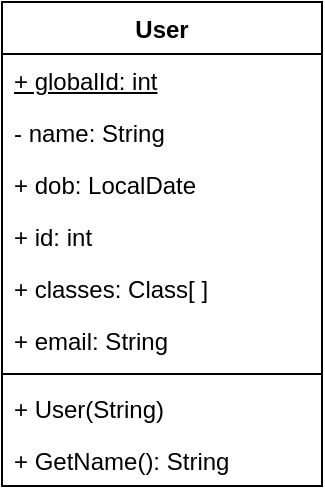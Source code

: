 <mxfile version="24.2.1" type="github">
  <diagram id="C5RBs43oDa-KdzZeNtuy" name="Page-1">
    <mxGraphModel dx="494" dy="387" grid="1" gridSize="10" guides="1" tooltips="1" connect="1" arrows="1" fold="1" page="1" pageScale="1" pageWidth="827" pageHeight="1169" math="0" shadow="0">
      <root>
        <mxCell id="WIyWlLk6GJQsqaUBKTNV-0" />
        <mxCell id="WIyWlLk6GJQsqaUBKTNV-1" parent="WIyWlLk6GJQsqaUBKTNV-0" />
        <mxCell id="ER-YPd-QkP5ZRpdC3O6b-8" value="User" style="swimlane;fontStyle=1;align=center;verticalAlign=top;childLayout=stackLayout;horizontal=1;startSize=26;horizontalStack=0;resizeParent=1;resizeParentMax=0;resizeLast=0;collapsible=1;marginBottom=0;whiteSpace=wrap;html=1;" vertex="1" parent="WIyWlLk6GJQsqaUBKTNV-1">
          <mxGeometry x="210" y="60" width="160" height="242" as="geometry" />
        </mxCell>
        <mxCell id="ER-YPd-QkP5ZRpdC3O6b-9" value="&lt;u&gt;+ globalId: int&lt;/u&gt;" style="text;strokeColor=none;fillColor=none;align=left;verticalAlign=top;spacingLeft=4;spacingRight=4;overflow=hidden;rotatable=0;points=[[0,0.5],[1,0.5]];portConstraint=eastwest;whiteSpace=wrap;html=1;" vertex="1" parent="ER-YPd-QkP5ZRpdC3O6b-8">
          <mxGeometry y="26" width="160" height="26" as="geometry" />
        </mxCell>
        <mxCell id="ER-YPd-QkP5ZRpdC3O6b-12" value="- name: String" style="text;strokeColor=none;fillColor=none;align=left;verticalAlign=top;spacingLeft=4;spacingRight=4;overflow=hidden;rotatable=0;points=[[0,0.5],[1,0.5]];portConstraint=eastwest;whiteSpace=wrap;html=1;" vertex="1" parent="ER-YPd-QkP5ZRpdC3O6b-8">
          <mxGeometry y="52" width="160" height="26" as="geometry" />
        </mxCell>
        <mxCell id="ER-YPd-QkP5ZRpdC3O6b-13" value="+ dob: LocalDate&lt;div&gt;&lt;br&gt;&lt;/div&gt;" style="text;strokeColor=none;fillColor=none;align=left;verticalAlign=top;spacingLeft=4;spacingRight=4;overflow=hidden;rotatable=0;points=[[0,0.5],[1,0.5]];portConstraint=eastwest;whiteSpace=wrap;html=1;" vertex="1" parent="ER-YPd-QkP5ZRpdC3O6b-8">
          <mxGeometry y="78" width="160" height="26" as="geometry" />
        </mxCell>
        <mxCell id="ER-YPd-QkP5ZRpdC3O6b-14" value="+ id: int&lt;div&gt;&lt;br&gt;&lt;/div&gt;" style="text;strokeColor=none;fillColor=none;align=left;verticalAlign=top;spacingLeft=4;spacingRight=4;overflow=hidden;rotatable=0;points=[[0,0.5],[1,0.5]];portConstraint=eastwest;whiteSpace=wrap;html=1;" vertex="1" parent="ER-YPd-QkP5ZRpdC3O6b-8">
          <mxGeometry y="104" width="160" height="26" as="geometry" />
        </mxCell>
        <mxCell id="ER-YPd-QkP5ZRpdC3O6b-15" value="+ classes: Class[ ]&lt;div&gt;&lt;br&gt;&lt;/div&gt;" style="text;strokeColor=none;fillColor=none;align=left;verticalAlign=top;spacingLeft=4;spacingRight=4;overflow=hidden;rotatable=0;points=[[0,0.5],[1,0.5]];portConstraint=eastwest;whiteSpace=wrap;html=1;" vertex="1" parent="ER-YPd-QkP5ZRpdC3O6b-8">
          <mxGeometry y="130" width="160" height="26" as="geometry" />
        </mxCell>
        <mxCell id="ER-YPd-QkP5ZRpdC3O6b-16" value="+ email: String&lt;div&gt;&lt;br&gt;&lt;/div&gt;" style="text;strokeColor=none;fillColor=none;align=left;verticalAlign=top;spacingLeft=4;spacingRight=4;overflow=hidden;rotatable=0;points=[[0,0.5],[1,0.5]];portConstraint=eastwest;whiteSpace=wrap;html=1;" vertex="1" parent="ER-YPd-QkP5ZRpdC3O6b-8">
          <mxGeometry y="156" width="160" height="26" as="geometry" />
        </mxCell>
        <mxCell id="ER-YPd-QkP5ZRpdC3O6b-10" value="" style="line;strokeWidth=1;fillColor=none;align=left;verticalAlign=middle;spacingTop=-1;spacingLeft=3;spacingRight=3;rotatable=0;labelPosition=right;points=[];portConstraint=eastwest;strokeColor=inherit;" vertex="1" parent="ER-YPd-QkP5ZRpdC3O6b-8">
          <mxGeometry y="182" width="160" height="8" as="geometry" />
        </mxCell>
        <mxCell id="ER-YPd-QkP5ZRpdC3O6b-11" value="+ User(String)" style="text;strokeColor=none;fillColor=none;align=left;verticalAlign=top;spacingLeft=4;spacingRight=4;overflow=hidden;rotatable=0;points=[[0,0.5],[1,0.5]];portConstraint=eastwest;whiteSpace=wrap;html=1;" vertex="1" parent="ER-YPd-QkP5ZRpdC3O6b-8">
          <mxGeometry y="190" width="160" height="26" as="geometry" />
        </mxCell>
        <mxCell id="ER-YPd-QkP5ZRpdC3O6b-17" value="+ GetName(): String" style="text;strokeColor=none;fillColor=none;align=left;verticalAlign=top;spacingLeft=4;spacingRight=4;overflow=hidden;rotatable=0;points=[[0,0.5],[1,0.5]];portConstraint=eastwest;whiteSpace=wrap;html=1;" vertex="1" parent="ER-YPd-QkP5ZRpdC3O6b-8">
          <mxGeometry y="216" width="160" height="26" as="geometry" />
        </mxCell>
      </root>
    </mxGraphModel>
  </diagram>
</mxfile>
